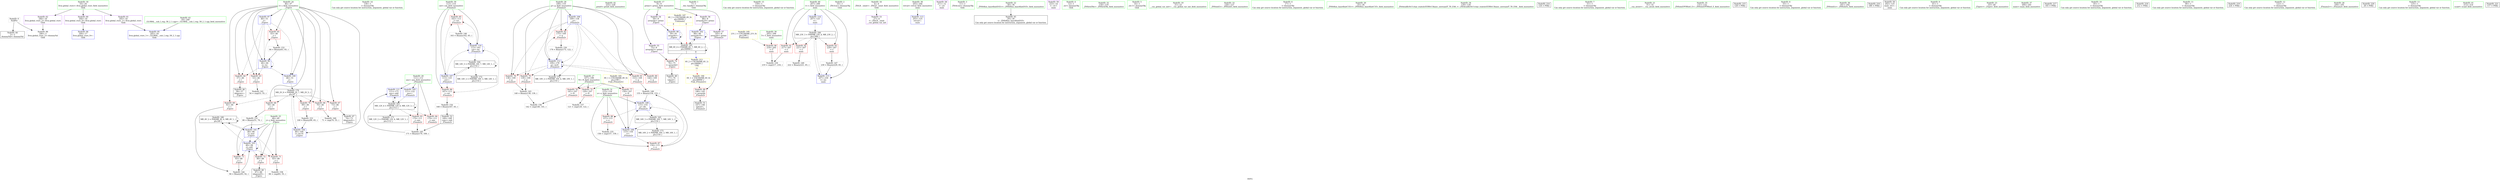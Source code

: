 digraph "SVFG" {
	label="SVFG";

	Node0x565040fb5350 [shape=record,color=grey,label="{NodeID: 0\nNullPtr}"];
	Node0x565040fb5350 -> Node0x565040fcff50[style=solid];
	Node0x565040fb5350 -> Node0x565040fd0320[style=solid];
	Node0x565040fe3060 [shape=record,color=black,label="{NodeID: 180\nMR_4V_2 = PHI(MR_4V_6, MR_4V_1, )\npts\{49 \}\n}"];
	Node0x565040fe3060 -> Node0x565040fd0760[style=dashed];
	Node0x565040fe3060 -> Node0x565040fe3060[style=dashed];
	Node0x565040fd0420 [shape=record,color=blue,label="{NodeID: 97\n46\<--51\ni\<--\n_Z3prev\n}"];
	Node0x565040fd0420 -> Node0x565040fd1fd0[style=dashed];
	Node0x565040fd0420 -> Node0x565040fd20a0[style=dashed];
	Node0x565040fd0420 -> Node0x565040fd2170[style=dashed];
	Node0x565040fd0420 -> Node0x565040fd05c0[style=dashed];
	Node0x565040fd0420 -> Node0x565040fd0690[style=dashed];
	Node0x565040fce3d0 [shape=record,color=green,label="{NodeID: 14\n136\<--1\n\<--dummyObj\nCan only get source location for instruction, argument, global var or function.}"];
	Node0x565040fd4f80 [shape=record,color=blue,label="{NodeID: 111\n111\<--171\nans\<--add\n_Z5main2v\n}"];
	Node0x565040fd4f80 -> Node0x565040fddb60[style=dashed];
	Node0x565040fcf0a0 [shape=record,color=green,label="{NodeID: 28\n109\<--110\np\<--p_field_insensitive\n_Z5main2v\n}"];
	Node0x565040fcf0a0 -> Node0x565040fd2c00[style=solid];
	Node0x565040fcf0a0 -> Node0x565040fd2cd0[style=solid];
	Node0x565040fcf0a0 -> Node0x565040fd2da0[style=solid];
	Node0x565040fcf0a0 -> Node0x565040fd2e70[style=solid];
	Node0x565040fcf0a0 -> Node0x565040fd2f40[style=solid];
	Node0x565040fcf0a0 -> Node0x565040fd4b70[style=solid];
	Node0x565040fcf0a0 -> Node0x565040fd5050[style=solid];
	Node0x565040fcfd50 [shape=record,color=green,label="{NodeID: 42\n225\<--226\nprintf\<--printf_field_insensitive\n}"];
	Node0x565040fd1990 [shape=record,color=purple,label="{NodeID: 56\n88\<--8\narrayidx10\<--prime\n_Z3prev\n}"];
	Node0x565040fd1990 -> Node0x565040fd0830[style=solid];
	Node0x565040fd7e60 [shape=record,color=grey,label="{NodeID: 153\n100 = Binary(99, 65, )\n}"];
	Node0x565040fd7e60 -> Node0x565040fd09d0[style=solid];
	Node0x565040fd2580 [shape=record,color=red,label="{NodeID: 70\n99\<--46\n\<--i\n_Z3prev\n}"];
	Node0x565040fd2580 -> Node0x565040fd7e60[style=solid];
	Node0x565040fd30e0 [shape=record,color=red,label="{NodeID: 84\n179\<--111\n\<--ans\n_Z5main2v\n}"];
	Node0x565040fb58b0 [shape=record,color=green,label="{NodeID: 1\n7\<--1\n__dso_handle\<--dummyObj\nGlob }"];
	Node0x565040fe3560 [shape=record,color=black,label="{NodeID: 181\nMR_6V_4 = PHI(MR_6V_7, MR_6V_2, )\npts\{90000 \}\n|{|<s3>8}}"];
	Node0x565040fe3560 -> Node0x565040fd28c0[style=dashed];
	Node0x565040fe3560 -> Node0x565040fd0830[style=dashed];
	Node0x565040fe3560 -> Node0x565040fe3560[style=dashed];
	Node0x565040fe3560:s3 -> Node0x565040fe9040[style=dashed,color=blue];
	Node0x565040fd04f0 [shape=record,color=blue,label="{NodeID: 98\n59\<--61\narrayidx\<--\n_Z3prev\n}"];
	Node0x565040fd04f0 -> Node0x565040fd04f0[style=dashed];
	Node0x565040fd04f0 -> Node0x565040fe3560[style=dashed];
	Node0x565040fce460 [shape=record,color=green,label="{NodeID: 15\n159\<--1\n\<--dummyObj\nCan only get source location for instruction, argument, global var or function.}"];
	Node0x565040fd3dd0 [shape=record,color=yellow,style=double,label="{NodeID: 195\n21V_1 = ENCHI(MR_21V_0)\npts\{206 \}\nFun[main]}"];
	Node0x565040fd3dd0 -> Node0x565040fd35c0[style=dashed];
	Node0x565040fd5050 [shape=record,color=blue,label="{NodeID: 112\n109\<--176\np\<--inc9\n_Z5main2v\n}"];
	Node0x565040fd5050 -> Node0x565040fd2c00[style=dashed];
	Node0x565040fd5050 -> Node0x565040fd2cd0[style=dashed];
	Node0x565040fd5050 -> Node0x565040fd2da0[style=dashed];
	Node0x565040fd5050 -> Node0x565040fd2e70[style=dashed];
	Node0x565040fd5050 -> Node0x565040fd2f40[style=dashed];
	Node0x565040fd5050 -> Node0x565040fd5050[style=dashed];
	Node0x565040fd5050 -> Node0x565040fdfe60[style=dashed];
	Node0x565040fcf170 [shape=record,color=green,label="{NodeID: 29\n111\<--112\nans\<--ans_field_insensitive\n_Z5main2v\n}"];
	Node0x565040fcf170 -> Node0x565040fd3010[style=solid];
	Node0x565040fcf170 -> Node0x565040fd30e0[style=solid];
	Node0x565040fcf170 -> Node0x565040fd4ae0[style=solid];
	Node0x565040fcf170 -> Node0x565040fd4f80[style=solid];
	Node0x565040fcfe50 [shape=record,color=green,label="{NodeID: 43\n18\<--240\n_GLOBAL__sub_I_rng..58_2_1.cpp\<--_GLOBAL__sub_I_rng..58_2_1.cpp_field_insensitive\n}"];
	Node0x565040fcfe50 -> Node0x565040fd3a00[style=solid];
	Node0x565040fd1a60 [shape=record,color=purple,label="{NodeID: 57\n145\<--8\narrayidx\<--prime\n_Z5main2v\n}"];
	Node0x565040fd1a60 -> Node0x565040fd34f0[style=solid];
	Node0x565040fd7fe0 [shape=record,color=grey,label="{NodeID: 154\n168 = Binary(167, 65, )\n}"];
	Node0x565040fd7fe0 -> Node0x565040fd1650[style=solid];
	Node0x565040fd2650 [shape=record,color=red,label="{NodeID: 71\n83\<--48\n\<--j\n_Z3prev\n}"];
	Node0x565040fd2650 -> Node0x565040fd85e0[style=solid];
	Node0x565040fd31b0 [shape=record,color=red,label="{NodeID: 85\n162\<--113\n\<--cnt\n_Z5main2v\n}"];
	Node0x565040fd31b0 -> Node0x565040fd73e0[style=solid];
	Node0x565040fb5940 [shape=record,color=green,label="{NodeID: 2\n10\<--1\n_ZSt3cin\<--dummyObj\nGlob }"];
	Node0x565040fd05c0 [shape=record,color=blue,label="{NodeID: 99\n46\<--64\ni\<--inc\n_Z3prev\n}"];
	Node0x565040fd05c0 -> Node0x565040fd1fd0[style=dashed];
	Node0x565040fd05c0 -> Node0x565040fd20a0[style=dashed];
	Node0x565040fd05c0 -> Node0x565040fd2170[style=dashed];
	Node0x565040fd05c0 -> Node0x565040fd05c0[style=dashed];
	Node0x565040fd05c0 -> Node0x565040fd0690[style=dashed];
	Node0x565040fce530 [shape=record,color=green,label="{NodeID: 16\n4\<--6\n_ZStL8__ioinit\<--_ZStL8__ioinit_field_insensitive\nGlob }"];
	Node0x565040fce530 -> Node0x565040fd1720[style=solid];
	Node0x565040fd5120 [shape=record,color=blue,label="{NodeID: 113\n203\<--125\nretval\<--\nmain\n}"];
	Node0x565040fcf240 [shape=record,color=green,label="{NodeID: 30\n113\<--114\ncnt\<--cnt_field_insensitive\n_Z5main2v\n}"];
	Node0x565040fcf240 -> Node0x565040fd31b0[style=solid];
	Node0x565040fcf240 -> Node0x565040fd3280[style=solid];
	Node0x565040fcf240 -> Node0x565040fd4c40[style=solid];
	Node0x565040fcf240 -> Node0x565040fd4eb0[style=solid];
	Node0x565040fcff50 [shape=record,color=black,label="{NodeID: 44\n2\<--3\ndummyVal\<--dummyVal\n}"];
	Node0x565040fd1b30 [shape=record,color=purple,label="{NodeID: 58\n211\<--12\n\<--.str\nmain\n}"];
	Node0x565040fd8160 [shape=record,color=grey,label="{NodeID: 155\n158 = cmp(157, 159, )\n}"];
	Node0x565040fd2720 [shape=record,color=red,label="{NodeID: 72\n86\<--48\n\<--j\n_Z3prev\n}"];
	Node0x565040fd2720 -> Node0x565040fd13e0[style=solid];
	Node0x565040fd3280 [shape=record,color=red,label="{NodeID: 86\n167\<--113\n\<--cnt\n_Z5main2v\n}"];
	Node0x565040fd3280 -> Node0x565040fd7fe0[style=solid];
	Node0x565040fcd5f0 [shape=record,color=green,label="{NodeID: 3\n11\<--1\n_ZSt4cout\<--dummyObj\nGlob }"];
	Node0x565040fd0690 [shape=record,color=blue,label="{NodeID: 100\n46\<--51\ni\<--\n_Z3prev\n}"];
	Node0x565040fd0690 -> Node0x565040fe2b60[style=dashed];
	Node0x565040fce630 [shape=record,color=green,label="{NodeID: 17\n8\<--9\nprime\<--prime_field_insensitive\nGlob }"];
	Node0x565040fce630 -> Node0x565040fd17f0[style=solid];
	Node0x565040fce630 -> Node0x565040fd18c0[style=solid];
	Node0x565040fce630 -> Node0x565040fd1990[style=solid];
	Node0x565040fce630 -> Node0x565040fd1a60[style=solid];
	Node0x565040fd3f90 [shape=record,color=yellow,style=double,label="{NodeID: 197\n6V_1 = ENCHI(MR_6V_0)\npts\{90000 \}\nFun[main]|{<s0>8|<s1>8}}"];
	Node0x565040fd3f90:s0 -> Node0x565040fd04f0[style=dashed,color=red];
	Node0x565040fd3f90:s1 -> Node0x565040fe3560[style=dashed,color=red];
	Node0x565040fd51f0 [shape=record,color=blue,label="{NodeID: 114\n207\<--125\nt\<--\nmain\n}"];
	Node0x565040fd51f0 -> Node0x565040fe4460[style=dashed];
	Node0x565040fcf310 [shape=record,color=green,label="{NodeID: 31\n115\<--116\nx\<--x_field_insensitive\n_Z5main2v\n}"];
	Node0x565040fcf310 -> Node0x565040fd3350[style=solid];
	Node0x565040fcf310 -> Node0x565040fd3420[style=solid];
	Node0x565040fcf310 -> Node0x565040fd4d10[style=solid];
	Node0x565040fcf310 -> Node0x565040fd4de0[style=solid];
	Node0x565040fd0050 [shape=record,color=black,label="{NodeID: 45\n29\<--30\n\<--_ZNSt8ios_base4InitD1Ev\nCan only get source location for instruction, argument, global var or function.}"];
	Node0x565040fd1c00 [shape=record,color=purple,label="{NodeID: 59\n223\<--14\n\<--.str.1\nmain\n}"];
	Node0x565040fd82e0 [shape=record,color=grey,label="{NodeID: 156\n142 = cmp(140, 141, )\n}"];
	Node0x565040fd27f0 [shape=record,color=red,label="{NodeID: 73\n93\<--48\n\<--j\n_Z3prev\n}"];
	Node0x565040fd27f0 -> Node0x565040fd1080[style=solid];
	Node0x565040fdfe60 [shape=record,color=black,label="{NodeID: 170\nMR_10V_2 = PHI(MR_10V_4, MR_10V_1, )\npts\{110 \}\n}"];
	Node0x565040fd3350 [shape=record,color=red,label="{NodeID: 87\n154\<--115\n\<--x\n_Z5main2v\n}"];
	Node0x565040fd3350 -> Node0x565040fd76e0[style=solid];
	Node0x565040fcd680 [shape=record,color=green,label="{NodeID: 4\n12\<--1\n.str\<--dummyObj\nGlob }"];
	Node0x565040fe4460 [shape=record,color=black,label="{NodeID: 184\nMR_23V_3 = PHI(MR_23V_4, MR_23V_2, )\npts\{208 \}\n}"];
	Node0x565040fe4460 -> Node0x565040fd3690[style=dashed];
	Node0x565040fe4460 -> Node0x565040fd3760[style=dashed];
	Node0x565040fe4460 -> Node0x565040fd3830[style=dashed];
	Node0x565040fe4460 -> Node0x565040fd52c0[style=dashed];
	Node0x565040fd0760 [shape=record,color=blue,label="{NodeID: 101\n48\<--80\nj\<--mul\n_Z3prev\n}"];
	Node0x565040fd0760 -> Node0x565040fd2650[style=dashed];
	Node0x565040fd0760 -> Node0x565040fd2720[style=dashed];
	Node0x565040fd0760 -> Node0x565040fd27f0[style=dashed];
	Node0x565040fd0760 -> Node0x565040fd0900[style=dashed];
	Node0x565040fd0760 -> Node0x565040fe3060[style=dashed];
	Node0x565040fce730 [shape=record,color=green,label="{NodeID: 18\n16\<--20\nllvm.global_ctors\<--llvm.global_ctors_field_insensitive\nGlob }"];
	Node0x565040fce730 -> Node0x565040fd1cd0[style=solid];
	Node0x565040fce730 -> Node0x565040fd1dd0[style=solid];
	Node0x565040fce730 -> Node0x565040fd1ed0[style=solid];
	Node0x565040fd52c0 [shape=record,color=blue,label="{NodeID: 115\n207\<--230\nt\<--inc\nmain\n}"];
	Node0x565040fd52c0 -> Node0x565040fe4460[style=dashed];
	Node0x565040fcf3e0 [shape=record,color=green,label="{NodeID: 32\n118\<--119\n_ZNSirsERx\<--_ZNSirsERx_field_insensitive\n}"];
	Node0x565040fd0150 [shape=record,color=black,label="{NodeID: 46\n58\<--57\nidxprom\<--\n_Z3prev\n}"];
	Node0x565040fd0f00 [shape=record,color=grey,label="{NodeID: 143\n140 = Binary(138, 139, )\n}"];
	Node0x565040fd0f00 -> Node0x565040fd82e0[style=solid];
	Node0x565040fd1cd0 [shape=record,color=purple,label="{NodeID: 60\n244\<--16\nllvm.global_ctors_0\<--llvm.global_ctors\nGlob }"];
	Node0x565040fd1cd0 -> Node0x565040fd3900[style=solid];
	Node0x565040fd8460 [shape=record,color=grey,label="{NodeID: 157\n121 = cmp(120, 122, )\n}"];
	Node0x565040fd28c0 [shape=record,color=red,label="{NodeID: 74\n76\<--75\n\<--arrayidx5\n_Z3prev\n}"];
	Node0x565040fd28c0 -> Node0x565040fd1310[style=solid];
	Node0x565040fe0360 [shape=record,color=black,label="{NodeID: 171\nMR_12V_2 = PHI(MR_12V_4, MR_12V_1, )\npts\{112 \}\n}"];
	Node0x565040fd3420 [shape=record,color=red,label="{NodeID: 88\n157\<--115\n\<--x\n_Z5main2v\n}"];
	Node0x565040fd3420 -> Node0x565040fd8160[style=solid];
	Node0x565040fcd710 [shape=record,color=green,label="{NodeID: 5\n14\<--1\n.str.1\<--dummyObj\nGlob }"];
	Node0x565040fe4960 [shape=record,color=yellow,style=double,label="{NodeID: 185\n8V_1 = ENCHI(MR_8V_0)\npts\{108 \}\nFun[_Z5main2v]}"];
	Node0x565040fe4960 -> Node0x565040fd2990[style=dashed];
	Node0x565040fe4960 -> Node0x565040fd2a60[style=dashed];
	Node0x565040fe4960 -> Node0x565040fd2b30[style=dashed];
	Node0x565040fd0830 [shape=record,color=blue,label="{NodeID: 102\n88\<--90\narrayidx10\<--\n_Z3prev\n}"];
	Node0x565040fd0830 -> Node0x565040fd0830[style=dashed];
	Node0x565040fd0830 -> Node0x565040fe3560[style=dashed];
	Node0x565040fce830 [shape=record,color=green,label="{NodeID: 19\n21\<--22\n__cxx_global_var_init\<--__cxx_global_var_init_field_insensitive\n}"];
	Node0x565040fcf4e0 [shape=record,color=green,label="{NodeID: 33\n126\<--127\n_ZNSolsEi\<--_ZNSolsEi_field_insensitive\n}"];
	Node0x565040fe9040 [shape=record,color=yellow,style=double,label="{NodeID: 213\n6V_2 = CSCHI(MR_6V_1)\npts\{90000 \}\nCS[]|{<s0>11}}"];
	Node0x565040fe9040:s0 -> Node0x565040fe5800[style=dashed,color=red];
	Node0x565040fd0220 [shape=record,color=black,label="{NodeID: 47\n74\<--73\nidxprom4\<--\n_Z3prev\n}"];
	Node0x565040fd1080 [shape=record,color=grey,label="{NodeID: 144\n94 = Binary(93, 92, )\n}"];
	Node0x565040fd1080 -> Node0x565040fd0900[style=solid];
	Node0x565040fd1dd0 [shape=record,color=purple,label="{NodeID: 61\n245\<--16\nllvm.global_ctors_1\<--llvm.global_ctors\nGlob }"];
	Node0x565040fd1dd0 -> Node0x565040fd3a00[style=solid];
	Node0x565040fd85e0 [shape=record,color=grey,label="{NodeID: 158\n84 = cmp(83, 55, )\n}"];
	Node0x565040fd2990 [shape=record,color=red,label="{NodeID: 75\n120\<--107\n\<--N\n_Z5main2v\n}"];
	Node0x565040fd2990 -> Node0x565040fd8460[style=solid];
	Node0x565040fe0860 [shape=record,color=black,label="{NodeID: 172\nMR_14V_2 = PHI(MR_14V_3, MR_14V_1, )\npts\{114 \}\n}"];
	Node0x565040fd34f0 [shape=record,color=red,label="{NodeID: 89\n146\<--145\n\<--arrayidx\n_Z5main2v\n}"];
	Node0x565040fd34f0 -> Node0x565040fd1580[style=solid];
	Node0x565040fcd7a0 [shape=record,color=green,label="{NodeID: 6\n17\<--1\n\<--dummyObj\nCan only get source location for instruction, argument, global var or function.}"];
	Node0x565040fd0900 [shape=record,color=blue,label="{NodeID: 103\n48\<--94\nj\<--add\n_Z3prev\n}"];
	Node0x565040fd0900 -> Node0x565040fd2650[style=dashed];
	Node0x565040fd0900 -> Node0x565040fd2720[style=dashed];
	Node0x565040fd0900 -> Node0x565040fd27f0[style=dashed];
	Node0x565040fd0900 -> Node0x565040fd0900[style=dashed];
	Node0x565040fd0900 -> Node0x565040fe3060[style=dashed];
	Node0x565040fce930 [shape=record,color=green,label="{NodeID: 20\n25\<--26\n_ZNSt8ios_base4InitC1Ev\<--_ZNSt8ios_base4InitC1Ev_field_insensitive\n}"];
	Node0x565040fcf5e0 [shape=record,color=green,label="{NodeID: 34\n129\<--130\n_ZSt4endlIcSt11char_traitsIcEERSt13basic_ostreamIT_T0_ES6_\<--_ZSt4endlIcSt11char_traitsIcEERSt13basic_ostreamIT_T0_ES6__field_insensitive\n}"];
	Node0x565040dc0100 [shape=record,color=black,label="{NodeID: 214\n124 = PHI()\n}"];
	Node0x565040fd1310 [shape=record,color=black,label="{NodeID: 48\n77\<--76\ntobool\<--\n_Z3prev\n}"];
	Node0x565040fd1200 [shape=record,color=grey,label="{NodeID: 145\n171 = Binary(170, 169, )\n}"];
	Node0x565040fd1200 -> Node0x565040fd4f80[style=solid];
	Node0x565040fd1ed0 [shape=record,color=purple,label="{NodeID: 62\n246\<--16\nllvm.global_ctors_2\<--llvm.global_ctors\nGlob }"];
	Node0x565040fd1ed0 -> Node0x565040fd0320[style=solid];
	Node0x565040fd8760 [shape=record,color=grey,label="{NodeID: 159\n219 = cmp(217, 218, )\n}"];
	Node0x565040fd2a60 [shape=record,color=red,label="{NodeID: 76\n141\<--107\n\<--N\n_Z5main2v\n}"];
	Node0x565040fd2a60 -> Node0x565040fd82e0[style=solid];
	Node0x565040fe0d60 [shape=record,color=black,label="{NodeID: 173\nMR_16V_2 = PHI(MR_16V_3, MR_16V_1, )\npts\{116 \}\n}"];
	Node0x565040fd35c0 [shape=record,color=red,label="{NodeID: 90\n218\<--205\n\<--T\nmain\n}"];
	Node0x565040fd35c0 -> Node0x565040fd8760[style=solid];
	Node0x565040fcdfe0 [shape=record,color=green,label="{NodeID: 7\n51\<--1\n\<--dummyObj\nCan only get source location for instruction, argument, global var or function.}"];
	Node0x565040fd09d0 [shape=record,color=blue,label="{NodeID: 104\n46\<--100\ni\<--inc14\n_Z3prev\n}"];
	Node0x565040fd09d0 -> Node0x565040fe2b60[style=dashed];
	Node0x565040fcea30 [shape=record,color=green,label="{NodeID: 21\n31\<--32\n__cxa_atexit\<--__cxa_atexit_field_insensitive\n}"];
	Node0x565040fcf6e0 [shape=record,color=green,label="{NodeID: 35\n131\<--132\n_ZNSolsEPFRSoS_E\<--_ZNSolsEPFRSoS_E_field_insensitive\n}"];
	Node0x565040ff1590 [shape=record,color=black,label="{NodeID: 215\n128 = PHI()\n}"];
	Node0x565040fd13e0 [shape=record,color=black,label="{NodeID: 49\n87\<--86\nidxprom9\<--\n_Z3prev\n}"];
	Node0x565040fd73e0 [shape=record,color=grey,label="{NodeID: 146\n163 = Binary(162, 65, )\n}"];
	Node0x565040fd73e0 -> Node0x565040fd4eb0[style=solid];
	Node0x565040fd1fd0 [shape=record,color=red,label="{NodeID: 63\n53\<--46\n\<--i\n_Z3prev\n}"];
	Node0x565040fd1fd0 -> Node0x565040fd8a60[style=solid];
	Node0x565040fd88e0 [shape=record,color=grey,label="{NodeID: 160\n71 = cmp(70, 55, )\n}"];
	Node0x565040fd2b30 [shape=record,color=red,label="{NodeID: 77\n150\<--107\n\<--N\n_Z5main2v\n}"];
	Node0x565040fd2b30 -> Node0x565040fd4d10[style=solid];
	Node0x565040fd3690 [shape=record,color=red,label="{NodeID: 91\n217\<--207\n\<--t\nmain\n}"];
	Node0x565040fd3690 -> Node0x565040fd8760[style=solid];
	Node0x565040fce070 [shape=record,color=green,label="{NodeID: 8\n55\<--1\n\<--dummyObj\nCan only get source location for instruction, argument, global var or function.}"];
	Node0x565040fd4ae0 [shape=record,color=blue,label="{NodeID: 105\n111\<--122\nans\<--\n_Z5main2v\n}"];
	Node0x565040fd4ae0 -> Node0x565040fddb60[style=dashed];
	Node0x565040fceb30 [shape=record,color=green,label="{NodeID: 22\n30\<--36\n_ZNSt8ios_base4InitD1Ev\<--_ZNSt8ios_base4InitD1Ev_field_insensitive\n}"];
	Node0x565040fceb30 -> Node0x565040fd0050[style=solid];
	Node0x565040fcf7e0 [shape=record,color=green,label="{NodeID: 36\n181\<--182\n_ZNSolsEx\<--_ZNSolsEx_field_insensitive\n}"];
	Node0x565040ff1660 [shape=record,color=black,label="{NodeID: 216\n180 = PHI()\n}"];
	Node0x565040fd14b0 [shape=record,color=black,label="{NodeID: 50\n202\<--125\nmain_ret\<--\nmain\n}"];
	Node0x565040fd7560 [shape=record,color=grey,label="{NodeID: 147\n230 = Binary(229, 65, )\n}"];
	Node0x565040fd7560 -> Node0x565040fd52c0[style=solid];
	Node0x565040fd20a0 [shape=record,color=red,label="{NodeID: 64\n57\<--46\n\<--i\n_Z3prev\n}"];
	Node0x565040fd20a0 -> Node0x565040fd0150[style=solid];
	Node0x565040fd8a60 [shape=record,color=grey,label="{NodeID: 161\n54 = cmp(53, 55, )\n}"];
	Node0x565040fd2c00 [shape=record,color=red,label="{NodeID: 78\n138\<--109\n\<--p\n_Z5main2v\n}"];
	Node0x565040fd2c00 -> Node0x565040fd0f00[style=solid];
	Node0x565040fd3760 [shape=record,color=red,label="{NodeID: 92\n221\<--207\n\<--t\nmain\n}"];
	Node0x565040fd3760 -> Node0x565040fd7860[style=solid];
	Node0x565040fce100 [shape=record,color=green,label="{NodeID: 9\n61\<--1\n\<--dummyObj\nCan only get source location for instruction, argument, global var or function.}"];
	Node0x565040fd4b70 [shape=record,color=blue,label="{NodeID: 106\n109\<--136\np\<--\n_Z5main2v\n}"];
	Node0x565040fd4b70 -> Node0x565040fd2c00[style=dashed];
	Node0x565040fd4b70 -> Node0x565040fd2cd0[style=dashed];
	Node0x565040fd4b70 -> Node0x565040fd2da0[style=dashed];
	Node0x565040fd4b70 -> Node0x565040fd2e70[style=dashed];
	Node0x565040fd4b70 -> Node0x565040fd2f40[style=dashed];
	Node0x565040fd4b70 -> Node0x565040fd5050[style=dashed];
	Node0x565040fd4b70 -> Node0x565040fdfe60[style=dashed];
	Node0x565040fcec30 [shape=record,color=green,label="{NodeID: 23\n43\<--44\n_Z3prev\<--_Z3prev_field_insensitive\n}"];
	Node0x565040fcf8e0 [shape=record,color=green,label="{NodeID: 37\n200\<--201\nmain\<--main_field_insensitive\n}"];
	Node0x565040ff1790 [shape=record,color=black,label="{NodeID: 217\n183 = PHI()\n}"];
	Node0x565040fd1580 [shape=record,color=black,label="{NodeID: 51\n147\<--146\ntobool\<--\n_Z5main2v\n}"];
	Node0x565040fd76e0 [shape=record,color=grey,label="{NodeID: 148\n155 = Binary(154, 153, )\n}"];
	Node0x565040fd76e0 -> Node0x565040fd4de0[style=solid];
	Node0x565040fd2170 [shape=record,color=red,label="{NodeID: 65\n63\<--46\n\<--i\n_Z3prev\n}"];
	Node0x565040fd2170 -> Node0x565040fd7ce0[style=solid];
	Node0x565040fd2cd0 [shape=record,color=red,label="{NodeID: 79\n139\<--109\n\<--p\n_Z5main2v\n}"];
	Node0x565040fd2cd0 -> Node0x565040fd0f00[style=solid];
	Node0x565040fd3830 [shape=record,color=red,label="{NodeID: 93\n229\<--207\n\<--t\nmain\n}"];
	Node0x565040fd3830 -> Node0x565040fd7560[style=solid];
	Node0x565040fce190 [shape=record,color=green,label="{NodeID: 10\n65\<--1\n\<--dummyObj\nCan only get source location for instruction, argument, global var or function.}"];
	Node0x565040fe5800 [shape=record,color=yellow,style=double,label="{NodeID: 190\n6V_1 = ENCHI(MR_6V_0)\npts\{90000 \}\nFun[_Z5main2v]}"];
	Node0x565040fe5800 -> Node0x565040fd34f0[style=dashed];
	Node0x565040fd4c40 [shape=record,color=blue,label="{NodeID: 107\n113\<--125\ncnt\<--\n_Z5main2v\n}"];
	Node0x565040fd4c40 -> Node0x565040fd31b0[style=dashed];
	Node0x565040fd4c40 -> Node0x565040fd3280[style=dashed];
	Node0x565040fd4c40 -> Node0x565040fd4eb0[style=dashed];
	Node0x565040fd4c40 -> Node0x565040fde060[style=dashed];
	Node0x565040fced30 [shape=record,color=green,label="{NodeID: 24\n46\<--47\ni\<--i_field_insensitive\n_Z3prev\n}"];
	Node0x565040fced30 -> Node0x565040fd1fd0[style=solid];
	Node0x565040fced30 -> Node0x565040fd20a0[style=solid];
	Node0x565040fced30 -> Node0x565040fd2170[style=solid];
	Node0x565040fced30 -> Node0x565040fd2240[style=solid];
	Node0x565040fced30 -> Node0x565040fd2310[style=solid];
	Node0x565040fced30 -> Node0x565040fd23e0[style=solid];
	Node0x565040fced30 -> Node0x565040fd24b0[style=solid];
	Node0x565040fced30 -> Node0x565040fd2580[style=solid];
	Node0x565040fced30 -> Node0x565040fd0420[style=solid];
	Node0x565040fced30 -> Node0x565040fd05c0[style=solid];
	Node0x565040fced30 -> Node0x565040fd0690[style=solid];
	Node0x565040fced30 -> Node0x565040fd09d0[style=solid];
	Node0x565040fcf9e0 [shape=record,color=green,label="{NodeID: 38\n203\<--204\nretval\<--retval_field_insensitive\nmain\n}"];
	Node0x565040fcf9e0 -> Node0x565040fd5120[style=solid];
	Node0x565040ff1860 [shape=record,color=black,label="{NodeID: 218\n212 = PHI()\n}"];
	Node0x565040fd1650 [shape=record,color=black,label="{NodeID: 52\n169\<--168\nconv\<--sub\n_Z5main2v\n}"];
	Node0x565040fd1650 -> Node0x565040fd1200[style=solid];
	Node0x565040fd7860 [shape=record,color=grey,label="{NodeID: 149\n222 = Binary(221, 65, )\n}"];
	Node0x565040fd2240 [shape=record,color=red,label="{NodeID: 66\n70\<--46\n\<--i\n_Z3prev\n}"];
	Node0x565040fd2240 -> Node0x565040fd88e0[style=solid];
	Node0x565040fddb60 [shape=record,color=black,label="{NodeID: 163\nMR_12V_4 = PHI(MR_12V_6, MR_12V_3, )\npts\{112 \}\n}"];
	Node0x565040fddb60 -> Node0x565040fd3010[style=dashed];
	Node0x565040fddb60 -> Node0x565040fd30e0[style=dashed];
	Node0x565040fddb60 -> Node0x565040fd4f80[style=dashed];
	Node0x565040fddb60 -> Node0x565040fddb60[style=dashed];
	Node0x565040fddb60 -> Node0x565040fe0360[style=dashed];
	Node0x565040fd2da0 [shape=record,color=red,label="{NodeID: 80\n144\<--109\n\<--p\n_Z5main2v\n}"];
	Node0x565040fd3900 [shape=record,color=blue,label="{NodeID: 94\n244\<--17\nllvm.global_ctors_0\<--\nGlob }"];
	Node0x565040fce220 [shape=record,color=green,label="{NodeID: 11\n90\<--1\n\<--dummyObj\nCan only get source location for instruction, argument, global var or function.}"];
	Node0x565040fd4d10 [shape=record,color=blue,label="{NodeID: 108\n115\<--150\nx\<--\n_Z5main2v\n}"];
	Node0x565040fd4d10 -> Node0x565040fd3350[style=dashed];
	Node0x565040fd4d10 -> Node0x565040fd4de0[style=dashed];
	Node0x565040fcee00 [shape=record,color=green,label="{NodeID: 25\n48\<--49\nj\<--j_field_insensitive\n_Z3prev\n}"];
	Node0x565040fcee00 -> Node0x565040fd2650[style=solid];
	Node0x565040fcee00 -> Node0x565040fd2720[style=solid];
	Node0x565040fcee00 -> Node0x565040fd27f0[style=solid];
	Node0x565040fcee00 -> Node0x565040fd0760[style=solid];
	Node0x565040fcee00 -> Node0x565040fd0900[style=solid];
	Node0x565040fcfab0 [shape=record,color=green,label="{NodeID: 39\n205\<--206\nT\<--T_field_insensitive\nmain\n}"];
	Node0x565040fcfab0 -> Node0x565040fd35c0[style=solid];
	Node0x565040ff1930 [shape=record,color=black,label="{NodeID: 219\n224 = PHI()\n}"];
	Node0x565040fd1720 [shape=record,color=purple,label="{NodeID: 53\n27\<--4\n\<--_ZStL8__ioinit\n__cxx_global_var_init\n}"];
	Node0x565040fd79e0 [shape=record,color=grey,label="{NodeID: 150\n176 = Binary(175, 122, )\n}"];
	Node0x565040fd79e0 -> Node0x565040fd5050[style=solid];
	Node0x565040fd2310 [shape=record,color=red,label="{NodeID: 67\n73\<--46\n\<--i\n_Z3prev\n}"];
	Node0x565040fd2310 -> Node0x565040fd0220[style=solid];
	Node0x565040fde060 [shape=record,color=black,label="{NodeID: 164\nMR_14V_3 = PHI(MR_14V_7, MR_14V_1, )\npts\{114 \}\n}"];
	Node0x565040fde060 -> Node0x565040fd4c40[style=dashed];
	Node0x565040fde060 -> Node0x565040fde060[style=dashed];
	Node0x565040fde060 -> Node0x565040fe0860[style=dashed];
	Node0x565040fd2e70 [shape=record,color=red,label="{NodeID: 81\n153\<--109\n\<--p\n_Z5main2v\n}"];
	Node0x565040fd2e70 -> Node0x565040fd76e0[style=solid];
	Node0x565040fd3a00 [shape=record,color=blue,label="{NodeID: 95\n245\<--18\nllvm.global_ctors_1\<--_GLOBAL__sub_I_rng..58_2_1.cpp\nGlob }"];
	Node0x565040fce2b0 [shape=record,color=green,label="{NodeID: 12\n122\<--1\n\<--dummyObj\nCan only get source location for instruction, argument, global var or function.}"];
	Node0x565040fd4de0 [shape=record,color=blue,label="{NodeID: 109\n115\<--155\nx\<--div\n_Z5main2v\n}"];
	Node0x565040fd4de0 -> Node0x565040fd3350[style=dashed];
	Node0x565040fd4de0 -> Node0x565040fd3420[style=dashed];
	Node0x565040fd4de0 -> Node0x565040fd4de0[style=dashed];
	Node0x565040fd4de0 -> Node0x565040fde560[style=dashed];
	Node0x565040fceed0 [shape=record,color=green,label="{NodeID: 26\n104\<--105\n_Z5main2v\<--_Z5main2v_field_insensitive\n}"];
	Node0x565040fcfb80 [shape=record,color=green,label="{NodeID: 40\n207\<--208\nt\<--t_field_insensitive\nmain\n}"];
	Node0x565040fcfb80 -> Node0x565040fd3690[style=solid];
	Node0x565040fcfb80 -> Node0x565040fd3760[style=solid];
	Node0x565040fcfb80 -> Node0x565040fd3830[style=solid];
	Node0x565040fcfb80 -> Node0x565040fd51f0[style=solid];
	Node0x565040fcfb80 -> Node0x565040fd52c0[style=solid];
	Node0x565040ff25e0 [shape=record,color=black,label="{NodeID: 220\n28 = PHI()\n}"];
	Node0x565040fd17f0 [shape=record,color=purple,label="{NodeID: 54\n59\<--8\narrayidx\<--prime\n_Z3prev\n}"];
	Node0x565040fd17f0 -> Node0x565040fd04f0[style=solid];
	Node0x565040fd7b60 [shape=record,color=grey,label="{NodeID: 151\n80 = Binary(51, 79, )\n}"];
	Node0x565040fd7b60 -> Node0x565040fd0760[style=solid];
	Node0x565040fd23e0 [shape=record,color=red,label="{NodeID: 68\n79\<--46\n\<--i\n_Z3prev\n}"];
	Node0x565040fd23e0 -> Node0x565040fd7b60[style=solid];
	Node0x565040fde560 [shape=record,color=black,label="{NodeID: 165\nMR_16V_3 = PHI(MR_16V_7, MR_16V_1, )\npts\{116 \}\n}"];
	Node0x565040fde560 -> Node0x565040fd4d10[style=dashed];
	Node0x565040fde560 -> Node0x565040fde560[style=dashed];
	Node0x565040fde560 -> Node0x565040fe0d60[style=dashed];
	Node0x565040fd2f40 [shape=record,color=red,label="{NodeID: 82\n175\<--109\n\<--p\n_Z5main2v\n}"];
	Node0x565040fd2f40 -> Node0x565040fd79e0[style=solid];
	Node0x565040fe2b60 [shape=record,color=black,label="{NodeID: 179\nMR_2V_6 = PHI(MR_2V_7, MR_2V_5, )\npts\{47 \}\n}"];
	Node0x565040fe2b60 -> Node0x565040fd2240[style=dashed];
	Node0x565040fe2b60 -> Node0x565040fd2310[style=dashed];
	Node0x565040fe2b60 -> Node0x565040fd23e0[style=dashed];
	Node0x565040fe2b60 -> Node0x565040fd24b0[style=dashed];
	Node0x565040fe2b60 -> Node0x565040fd2580[style=dashed];
	Node0x565040fe2b60 -> Node0x565040fd09d0[style=dashed];
	Node0x565040fd0320 [shape=record,color=blue, style = dotted,label="{NodeID: 96\n246\<--3\nllvm.global_ctors_2\<--dummyVal\nGlob }"];
	Node0x565040fce340 [shape=record,color=green,label="{NodeID: 13\n125\<--1\n\<--dummyObj\nCan only get source location for instruction, argument, global var or function.}"];
	Node0x565040fd4eb0 [shape=record,color=blue,label="{NodeID: 110\n113\<--163\ncnt\<--inc\n_Z5main2v\n}"];
	Node0x565040fd4eb0 -> Node0x565040fd31b0[style=dashed];
	Node0x565040fd4eb0 -> Node0x565040fd3280[style=dashed];
	Node0x565040fd4eb0 -> Node0x565040fd4eb0[style=dashed];
	Node0x565040fd4eb0 -> Node0x565040fde060[style=dashed];
	Node0x565040fcefd0 [shape=record,color=green,label="{NodeID: 27\n107\<--108\nN\<--N_field_insensitive\n_Z5main2v\n}"];
	Node0x565040fcefd0 -> Node0x565040fd2990[style=solid];
	Node0x565040fcefd0 -> Node0x565040fd2a60[style=solid];
	Node0x565040fcefd0 -> Node0x565040fd2b30[style=solid];
	Node0x565040fcfc50 [shape=record,color=green,label="{NodeID: 41\n213\<--214\nscanf\<--scanf_field_insensitive\n}"];
	Node0x565040ff26e0 [shape=record,color=black,label="{NodeID: 221\n117 = PHI()\n}"];
	Node0x565040fd18c0 [shape=record,color=purple,label="{NodeID: 55\n75\<--8\narrayidx5\<--prime\n_Z3prev\n}"];
	Node0x565040fd18c0 -> Node0x565040fd28c0[style=solid];
	Node0x565040fd7ce0 [shape=record,color=grey,label="{NodeID: 152\n64 = Binary(63, 65, )\n}"];
	Node0x565040fd7ce0 -> Node0x565040fd05c0[style=solid];
	Node0x565040fd24b0 [shape=record,color=red,label="{NodeID: 69\n92\<--46\n\<--i\n_Z3prev\n}"];
	Node0x565040fd24b0 -> Node0x565040fd1080[style=solid];
	Node0x565040fd3010 [shape=record,color=red,label="{NodeID: 83\n170\<--111\n\<--ans\n_Z5main2v\n}"];
	Node0x565040fd3010 -> Node0x565040fd1200[style=solid];
}

